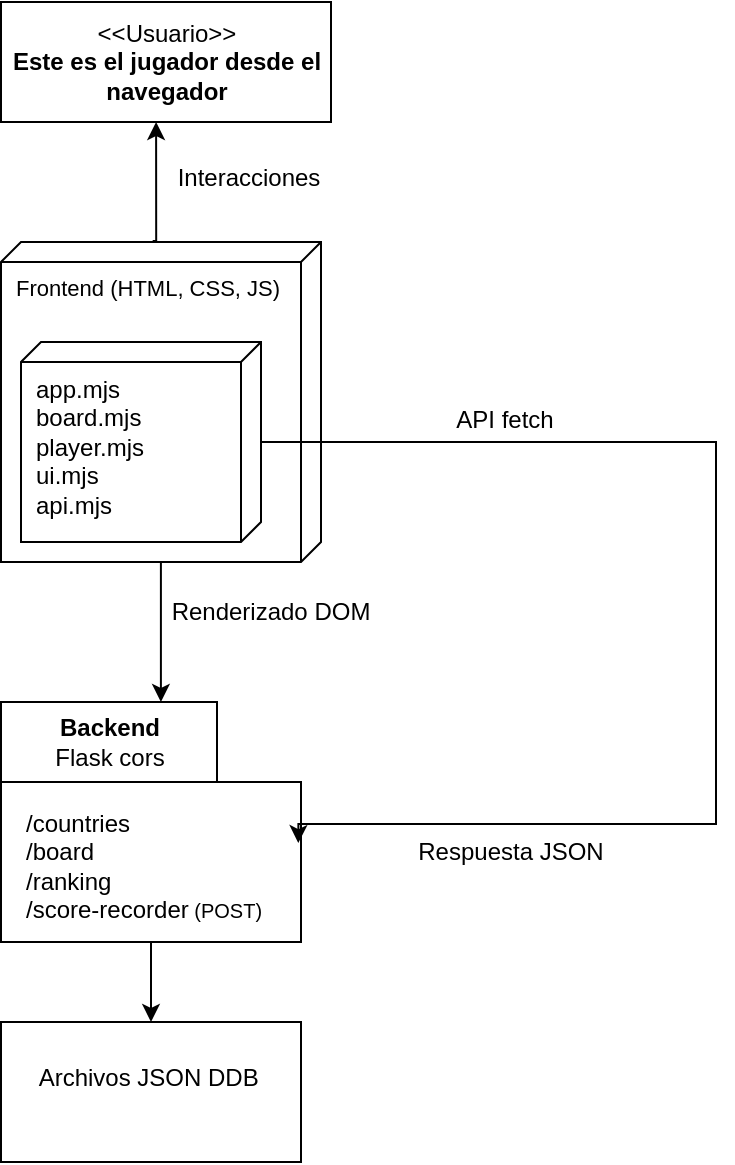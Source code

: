 <mxfile version="28.0.6">
  <diagram id="0d7cefc2-ccd6-e077-73ed-a8e48b0cddf6" name="Page-1">
    <mxGraphModel dx="699" dy="445" grid="1" gridSize="10" guides="1" tooltips="1" connect="1" arrows="1" fold="1" page="1" pageScale="1" pageWidth="1169" pageHeight="827" background="none" math="0" shadow="0">
      <root>
        <mxCell id="0" />
        <mxCell id="1" parent="0" />
        <mxCell id="TwWNNLptqkTexA984cg5-113" style="edgeStyle=orthogonalEdgeStyle;rounded=0;orthogonalLoop=1;jettySize=auto;html=1;entryX=0.47;entryY=1;entryDx=0;entryDy=0;entryPerimeter=0;exitX=-0.003;exitY=0.526;exitDx=0;exitDy=0;exitPerimeter=0;" edge="1" parent="1" source="TwWNNLptqkTexA984cg5-106" target="TwWNNLptqkTexA984cg5-108">
          <mxGeometry relative="1" as="geometry">
            <mxPoint x="302.5" y="110" as="targetPoint" />
            <Array as="points">
              <mxPoint x="300" y="179" />
            </Array>
          </mxGeometry>
        </mxCell>
        <mxCell id="TwWNNLptqkTexA984cg5-127" style="edgeStyle=orthogonalEdgeStyle;rounded=0;orthogonalLoop=1;jettySize=auto;html=1;entryX=0.533;entryY=0;entryDx=0;entryDy=0;entryPerimeter=0;" edge="1" parent="1" source="TwWNNLptqkTexA984cg5-106" target="TwWNNLptqkTexA984cg5-118">
          <mxGeometry relative="1" as="geometry">
            <mxPoint x="302.5" y="400" as="targetPoint" />
          </mxGeometry>
        </mxCell>
        <mxCell id="TwWNNLptqkTexA984cg5-106" value="&lt;div style=&quot;line-height: 100%;&quot;&gt;&lt;font style=&quot;font-size: 11px;&quot;&gt;Frontend (HTML, CSS, JS)&lt;/font&gt;&lt;/div&gt;" style="verticalAlign=top;align=left;shape=cube;size=10;direction=south;fontStyle=0;html=1;boundedLbl=1;spacingLeft=5;whiteSpace=wrap;" vertex="1" parent="1">
          <mxGeometry x="222.5" y="180" width="160" height="160" as="geometry" />
        </mxCell>
        <mxCell id="TwWNNLptqkTexA984cg5-107" value="&lt;div&gt;app.mjs&lt;/div&gt;&lt;div&gt;&lt;span style=&quot;background-color: transparent; color: light-dark(rgb(0, 0, 0), rgb(255, 255, 255));&quot;&gt;board.mjs&amp;nbsp; &amp;nbsp;&amp;nbsp;&lt;/span&gt;&lt;span style=&quot;background-color: transparent; color: light-dark(rgb(0, 0, 0), rgb(255, 255, 255));&quot;&gt;&amp;nbsp; player.mjs&lt;/span&gt;&lt;/div&gt;&lt;div&gt;&lt;span style=&quot;background-color: transparent; color: light-dark(rgb(0, 0, 0), rgb(255, 255, 255));&quot;&gt;ui.mjs&lt;/span&gt;&lt;/div&gt;&lt;div&gt;&lt;span style=&quot;background-color: transparent; color: light-dark(rgb(0, 0, 0), rgb(255, 255, 255));&quot;&gt;api.mjs&amp;nbsp; &amp;nbsp;&lt;/span&gt;&lt;/div&gt;" style="verticalAlign=top;align=left;shape=cube;size=10;direction=south;html=1;boundedLbl=1;spacingLeft=5;whiteSpace=wrap;" vertex="1" parent="TwWNNLptqkTexA984cg5-106">
          <mxGeometry width="120" height="100" relative="1" as="geometry">
            <mxPoint x="10" y="50" as="offset" />
          </mxGeometry>
        </mxCell>
        <mxCell id="TwWNNLptqkTexA984cg5-108" value="&amp;lt;&amp;lt;Usuario&amp;gt;&amp;gt;&lt;br&gt;&lt;b&gt;Este es el jugador desde el navegador&lt;/b&gt;" style="html=1;align=center;verticalAlign=middle;dashed=0;whiteSpace=wrap;" vertex="1" parent="1">
          <mxGeometry x="222.5" y="60" width="165" height="60" as="geometry" />
        </mxCell>
        <mxCell id="TwWNNLptqkTexA984cg5-132" style="edgeStyle=orthogonalEdgeStyle;rounded=0;orthogonalLoop=1;jettySize=auto;html=1;" edge="1" parent="1" source="TwWNNLptqkTexA984cg5-118" target="TwWNNLptqkTexA984cg5-131">
          <mxGeometry relative="1" as="geometry" />
        </mxCell>
        <mxCell id="TwWNNLptqkTexA984cg5-118" value="Backend&lt;div&gt;&lt;span style=&quot;font-weight: normal;&quot;&gt;Flask cors&lt;/span&gt;&lt;/div&gt;" style="shape=folder;fontStyle=1;tabWidth=108;tabHeight=40;tabPosition=left;html=1;boundedLbl=1;labelInHeader=1;container=1;collapsible=0;whiteSpace=wrap;" vertex="1" parent="1">
          <mxGeometry x="222.5" y="410" width="150" height="120" as="geometry" />
        </mxCell>
        <mxCell id="TwWNNLptqkTexA984cg5-119" value="&lt;div&gt;/countries&lt;/div&gt;&lt;div&gt;&lt;span style=&quot;background-color: transparent; color: light-dark(rgb(0, 0, 0), rgb(255, 255, 255));&quot;&gt;/board&lt;/span&gt;&lt;/div&gt;&lt;div&gt;&lt;span style=&quot;background-color: transparent; color: light-dark(rgb(0, 0, 0), rgb(255, 255, 255));&quot;&gt;/ranking&lt;/span&gt;&lt;/div&gt;&lt;div&gt;&lt;span style=&quot;background-color: transparent; color: light-dark(rgb(0, 0, 0), rgb(255, 255, 255));&quot;&gt;/score-recorder&lt;font style=&quot;font-size: 10px;&quot;&gt; (POST)&lt;/font&gt;&lt;/span&gt;&lt;/div&gt;" style="html=1;strokeColor=none;resizeWidth=1;resizeHeight=1;fillColor=none;part=1;connectable=0;allowArrows=0;deletable=0;whiteSpace=wrap;align=left;" vertex="1" parent="TwWNNLptqkTexA984cg5-118">
          <mxGeometry width="140" height="83.077" relative="1" as="geometry">
            <mxPoint x="10" y="40" as="offset" />
          </mxGeometry>
        </mxCell>
        <mxCell id="TwWNNLptqkTexA984cg5-131" value="&lt;div&gt;&lt;font&gt;Archivos JSON DDB&lt;/font&gt;&amp;nbsp;&lt;/div&gt;&lt;div&gt;&amp;nbsp; &amp;nbsp; &amp;nbsp; &amp;nbsp; &amp;nbsp; &amp;nbsp;&lt;br&gt;&lt;/div&gt;" style="html=1;align=center;verticalAlign=middle;dashed=0;whiteSpace=wrap;" vertex="1" parent="1">
          <mxGeometry x="222.5" y="570" width="150" height="70" as="geometry" />
        </mxCell>
        <mxCell id="TwWNNLptqkTexA984cg5-133" value="Interacciones" style="text;html=1;align=center;verticalAlign=middle;resizable=0;points=[];autosize=1;strokeColor=none;fillColor=none;" vertex="1" parent="1">
          <mxGeometry x="301" y="133" width="90" height="30" as="geometry" />
        </mxCell>
        <mxCell id="TwWNNLptqkTexA984cg5-134" value="Renderizado DOM" style="text;html=1;align=center;verticalAlign=middle;resizable=0;points=[];autosize=1;strokeColor=none;fillColor=none;" vertex="1" parent="1">
          <mxGeometry x="297" y="350" width="120" height="30" as="geometry" />
        </mxCell>
        <mxCell id="TwWNNLptqkTexA984cg5-135" style="edgeStyle=orthogonalEdgeStyle;rounded=0;orthogonalLoop=1;jettySize=auto;html=1;entryX=0.991;entryY=0.588;entryDx=0;entryDy=0;entryPerimeter=0;" edge="1" parent="1" source="TwWNNLptqkTexA984cg5-107" target="TwWNNLptqkTexA984cg5-118">
          <mxGeometry relative="1" as="geometry">
            <mxPoint x="540" y="470" as="targetPoint" />
            <Array as="points">
              <mxPoint x="580" y="280" />
              <mxPoint x="580" y="471" />
            </Array>
          </mxGeometry>
        </mxCell>
        <mxCell id="TwWNNLptqkTexA984cg5-136" value="API fetch" style="text;html=1;align=center;verticalAlign=middle;resizable=0;points=[];autosize=1;strokeColor=none;fillColor=none;" vertex="1" parent="1">
          <mxGeometry x="439" y="254" width="70" height="30" as="geometry" />
        </mxCell>
        <mxCell id="TwWNNLptqkTexA984cg5-137" value="Respuesta JSON" style="text;html=1;align=center;verticalAlign=middle;resizable=0;points=[];autosize=1;strokeColor=none;fillColor=none;" vertex="1" parent="1">
          <mxGeometry x="417" y="470" width="120" height="30" as="geometry" />
        </mxCell>
      </root>
    </mxGraphModel>
  </diagram>
</mxfile>
